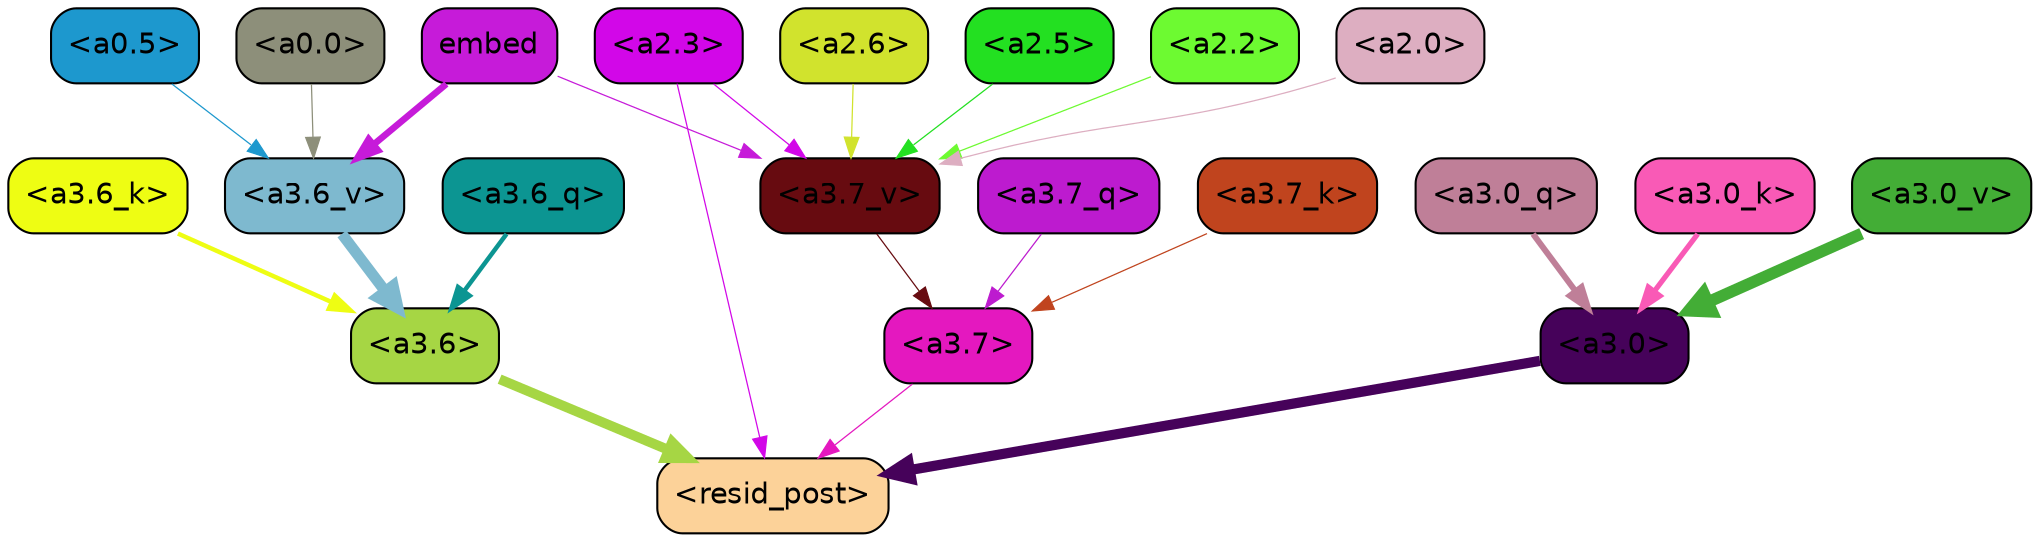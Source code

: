 strict digraph "" {
	graph [bgcolor=transparent,
		layout=dot,
		overlap=false,
		splines=true
	];
	"<a3.7>"	[color=black,
		fillcolor="#e418bf",
		fontname=Helvetica,
		shape=box,
		style="filled, rounded"];
	"<resid_post>"	[color=black,
		fillcolor="#fcd299",
		fontname=Helvetica,
		shape=box,
		style="filled, rounded"];
	"<a3.7>" -> "<resid_post>"	[color="#e418bf",
		penwidth=0.6];
	"<a3.6>"	[color=black,
		fillcolor="#a6d644",
		fontname=Helvetica,
		shape=box,
		style="filled, rounded"];
	"<a3.6>" -> "<resid_post>"	[color="#a6d644",
		penwidth=4.746312499046326];
	"<a3.0>"	[color=black,
		fillcolor="#46025a",
		fontname=Helvetica,
		shape=box,
		style="filled, rounded"];
	"<a3.0>" -> "<resid_post>"	[color="#46025a",
		penwidth=4.896343111991882];
	"<a2.3>"	[color=black,
		fillcolor="#d207e8",
		fontname=Helvetica,
		shape=box,
		style="filled, rounded"];
	"<a2.3>" -> "<resid_post>"	[color="#d207e8",
		penwidth=0.6];
	"<a3.7_v>"	[color=black,
		fillcolor="#670b10",
		fontname=Helvetica,
		shape=box,
		style="filled, rounded"];
	"<a2.3>" -> "<a3.7_v>"	[color="#d207e8",
		penwidth=0.6];
	"<a3.7_q>"	[color=black,
		fillcolor="#bd1bcf",
		fontname=Helvetica,
		shape=box,
		style="filled, rounded"];
	"<a3.7_q>" -> "<a3.7>"	[color="#bd1bcf",
		penwidth=0.6];
	"<a3.6_q>"	[color=black,
		fillcolor="#0c9592",
		fontname=Helvetica,
		shape=box,
		style="filled, rounded"];
	"<a3.6_q>" -> "<a3.6>"	[color="#0c9592",
		penwidth=2.160832464694977];
	"<a3.0_q>"	[color=black,
		fillcolor="#bf7f98",
		fontname=Helvetica,
		shape=box,
		style="filled, rounded"];
	"<a3.0_q>" -> "<a3.0>"	[color="#bf7f98",
		penwidth=2.870753765106201];
	"<a3.7_k>"	[color=black,
		fillcolor="#c0441e",
		fontname=Helvetica,
		shape=box,
		style="filled, rounded"];
	"<a3.7_k>" -> "<a3.7>"	[color="#c0441e",
		penwidth=0.6];
	"<a3.6_k>"	[color=black,
		fillcolor="#eefd13",
		fontname=Helvetica,
		shape=box,
		style="filled, rounded"];
	"<a3.6_k>" -> "<a3.6>"	[color="#eefd13",
		penwidth=2.13908451795578];
	"<a3.0_k>"	[color=black,
		fillcolor="#f95ab6",
		fontname=Helvetica,
		shape=box,
		style="filled, rounded"];
	"<a3.0_k>" -> "<a3.0>"	[color="#f95ab6",
		penwidth=2.520303964614868];
	"<a3.7_v>" -> "<a3.7>"	[color="#670b10",
		penwidth=0.6];
	"<a3.6_v>"	[color=black,
		fillcolor="#7eb9cf",
		fontname=Helvetica,
		shape=box,
		style="filled, rounded"];
	"<a3.6_v>" -> "<a3.6>"	[color="#7eb9cf",
		penwidth=5.297133803367615];
	"<a3.0_v>"	[color=black,
		fillcolor="#43ad36",
		fontname=Helvetica,
		shape=box,
		style="filled, rounded"];
	"<a3.0_v>" -> "<a3.0>"	[color="#43ad36",
		penwidth=5.680712580680847];
	"<a2.6>"	[color=black,
		fillcolor="#d1e32d",
		fontname=Helvetica,
		shape=box,
		style="filled, rounded"];
	"<a2.6>" -> "<a3.7_v>"	[color="#d1e32d",
		penwidth=0.6];
	"<a2.5>"	[color=black,
		fillcolor="#23e021",
		fontname=Helvetica,
		shape=box,
		style="filled, rounded"];
	"<a2.5>" -> "<a3.7_v>"	[color="#23e021",
		penwidth=0.6];
	"<a2.2>"	[color=black,
		fillcolor="#6dfa31",
		fontname=Helvetica,
		shape=box,
		style="filled, rounded"];
	"<a2.2>" -> "<a3.7_v>"	[color="#6dfa31",
		penwidth=0.6];
	"<a2.0>"	[color=black,
		fillcolor="#ddaec1",
		fontname=Helvetica,
		shape=box,
		style="filled, rounded"];
	"<a2.0>" -> "<a3.7_v>"	[color="#ddaec1",
		penwidth=0.6];
	embed	[color=black,
		fillcolor="#c61bd9",
		fontname=Helvetica,
		shape=box,
		style="filled, rounded"];
	embed -> "<a3.7_v>"	[color="#c61bd9",
		penwidth=0.6];
	embed -> "<a3.6_v>"	[color="#c61bd9",
		penwidth=3.1766927242279053];
	"<a0.5>"	[color=black,
		fillcolor="#1d98ce",
		fontname=Helvetica,
		shape=box,
		style="filled, rounded"];
	"<a0.5>" -> "<a3.6_v>"	[color="#1d98ce",
		penwidth=0.6];
	"<a0.0>"	[color=black,
		fillcolor="#8d8f7a",
		fontname=Helvetica,
		shape=box,
		style="filled, rounded"];
	"<a0.0>" -> "<a3.6_v>"	[color="#8d8f7a",
		penwidth=0.6];
}
